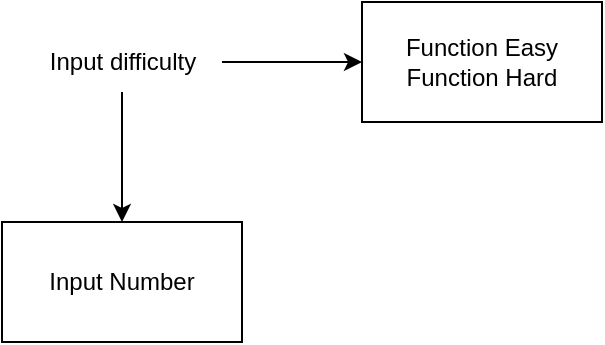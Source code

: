 <mxfile version="24.8.2">
  <diagram name="Page-1" id="hw6-r8m-JXMxvwliNezB">
    <mxGraphModel dx="1213" dy="768" grid="1" gridSize="10" guides="1" tooltips="1" connect="1" arrows="1" fold="1" page="1" pageScale="1" pageWidth="850" pageHeight="1100" math="0" shadow="0">
      <root>
        <mxCell id="0" />
        <mxCell id="1" parent="0" />
        <mxCell id="N7DXy6AxGKkTGvR6XEeT-3" value="" style="edgeStyle=orthogonalEdgeStyle;rounded=0;orthogonalLoop=1;jettySize=auto;html=1;" edge="1" parent="1" source="N7DXy6AxGKkTGvR6XEeT-1" target="N7DXy6AxGKkTGvR6XEeT-2">
          <mxGeometry relative="1" as="geometry" />
        </mxCell>
        <mxCell id="N7DXy6AxGKkTGvR6XEeT-5" value="" style="edgeStyle=orthogonalEdgeStyle;rounded=0;orthogonalLoop=1;jettySize=auto;html=1;" edge="1" parent="1" source="N7DXy6AxGKkTGvR6XEeT-1" target="N7DXy6AxGKkTGvR6XEeT-4">
          <mxGeometry relative="1" as="geometry" />
        </mxCell>
        <mxCell id="N7DXy6AxGKkTGvR6XEeT-1" value="Input difficulty" style="text;html=1;align=center;verticalAlign=middle;resizable=0;points=[];autosize=1;strokeColor=none;fillColor=none;" vertex="1" parent="1">
          <mxGeometry x="310" y="88" width="100" height="30" as="geometry" />
        </mxCell>
        <mxCell id="N7DXy6AxGKkTGvR6XEeT-2" value="Input Number" style="whiteSpace=wrap;html=1;" vertex="1" parent="1">
          <mxGeometry x="300" y="183" width="120" height="60" as="geometry" />
        </mxCell>
        <mxCell id="N7DXy6AxGKkTGvR6XEeT-4" value="Function Easy&lt;div&gt;Function Hard&lt;/div&gt;" style="whiteSpace=wrap;html=1;" vertex="1" parent="1">
          <mxGeometry x="480" y="73" width="120" height="60" as="geometry" />
        </mxCell>
      </root>
    </mxGraphModel>
  </diagram>
</mxfile>
